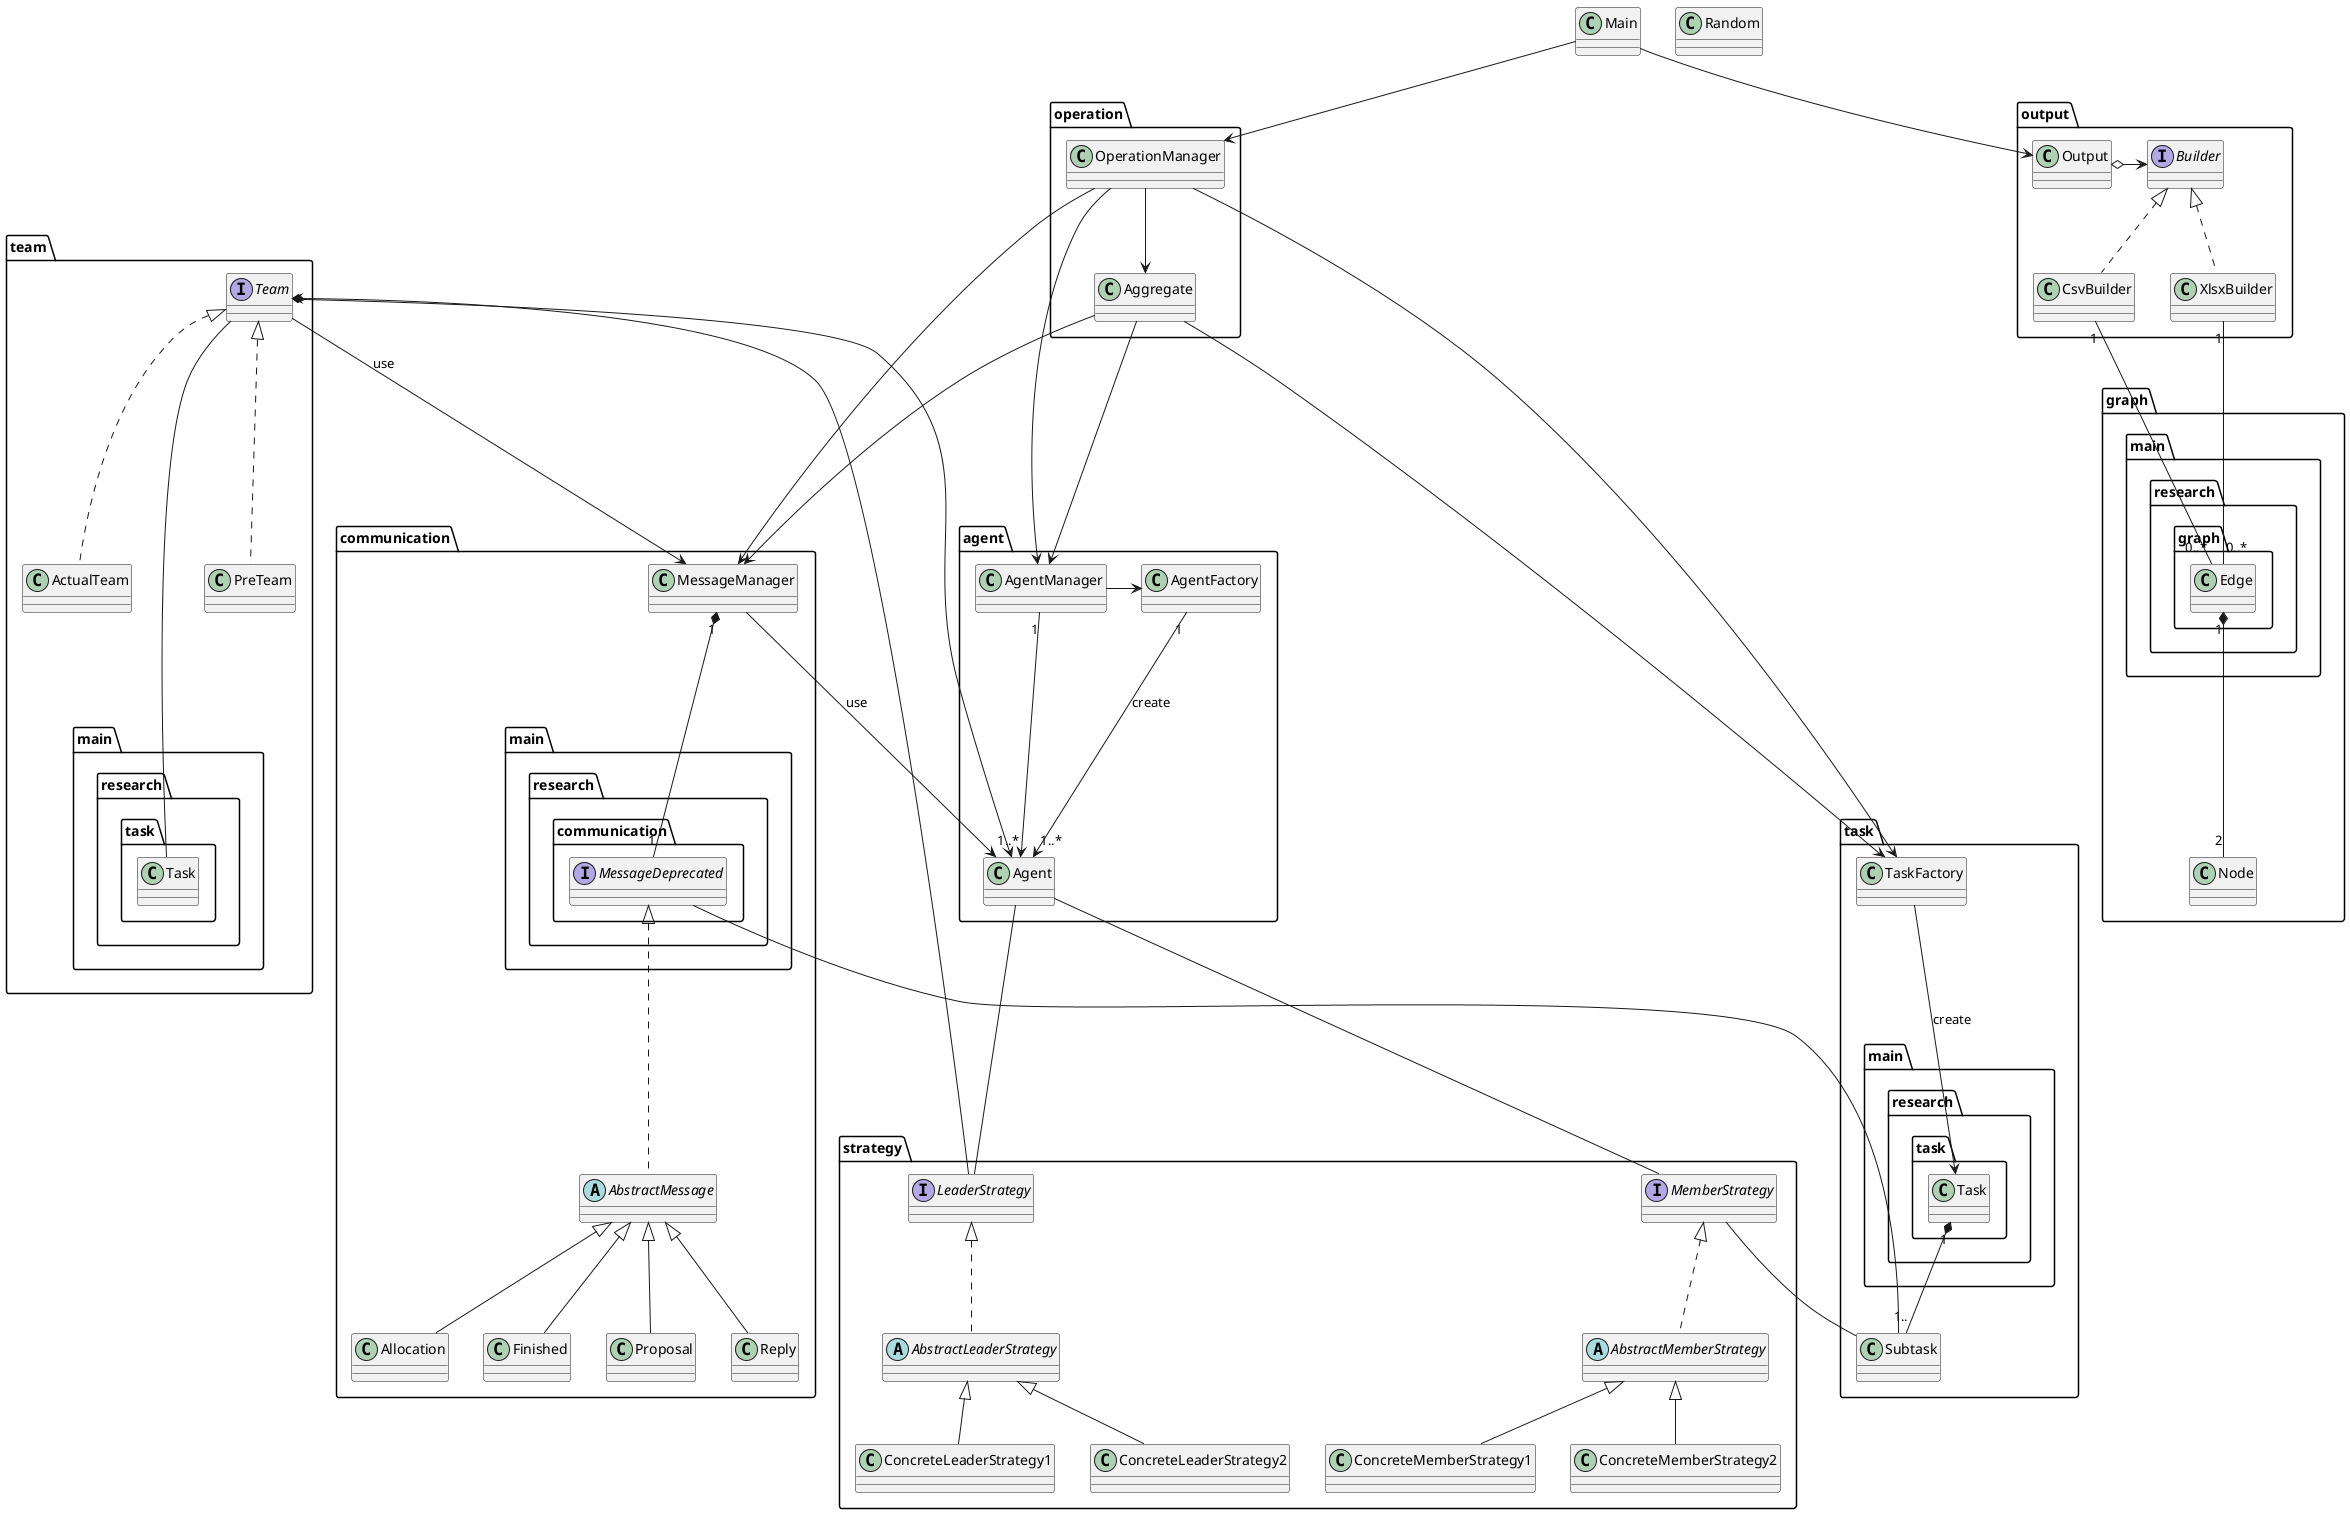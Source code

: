 @startuml

package agent {
    class AgentManager
    class AgentFactory
    class Agent

    AgentManager -> AgentFactory
    AgentManager "1"-->"1..*" Agent
    AgentFactory "1"-->"1..*" Agent :create

}

package task {
    class TaskFactory
    class main.research.task.Task
    class Subtask

    TaskFactory --> main.research.task.Task :create
    main.research.task.Task "1" *-- "1.." Subtask
}

package team {
    interface Team
    class PreTeam
    class ActualTeam

    Team *---> Agent
    Team --- main.research.task.Task

    Team <|.. PreTeam
    Team <|.. ActualTeam
}

package communication {
    class MessageManager
    interface main.research.communication.MessageDeprecated
    abstract AbstractMessage

    main.research.communication.MessageDeprecated <|.. AbstractMessage

    AbstractMessage <|-down- Proposal
    AbstractMessage <|-down- Reply
    AbstractMessage <|-down- Allocation
    AbstractMessage <|-down- Finished

    MessageManager"1"*--"1" main.research.communication.MessageDeprecated
    Team --> MessageManager :use
    MessageManager --> Agent :use
    main.research.communication.MessageDeprecated -- Subtask


}

package strategy {

    interface MemberStrategy
    interface LeaderStrategy
    abstract class AbstractLeaderStrategy
    abstract class AbstractMemberStrategy
    class ConcreteLeaderStrategy1
    class ConcreteMemberStrategy1
    class ConcreteLeaderStrategy2
    class ConcreteMemberStrategy2

    Agent -- LeaderStrategy
    Agent -- MemberStrategy

    LeaderStrategy --> Team
    MemberStrategy -- Subtask

    LeaderStrategy <|.. AbstractLeaderStrategy
    AbstractLeaderStrategy <|-- ConcreteLeaderStrategy1
    AbstractLeaderStrategy <|-- ConcreteLeaderStrategy2
    MemberStrategy <|.. AbstractMemberStrategy
    AbstractMemberStrategy <|-- ConcreteMemberStrategy1
    AbstractMemberStrategy <|-- ConcreteMemberStrategy2
}

package operation {
    class OperationManager
    class Aggregate
    
    OperationManager --> AgentManager
    OperationManager --> TaskFactory
    OperationManager --> MessageManager
    OperationManager --> Aggregate
    Aggregate --> AgentManager
    Aggregate --> TaskFactory
    Aggregate --> MessageManager

}


    
package output {
    class Output
    interface Builder
    class CsvBuilder
    class XlsxBuilder

    Output o-> Builder
    Builder <|.. CsvBuilder
    Builder <|.. XlsxBuilder
    
}

package graph {
    class Node
    class main.research.graph.Edge

    CsvBuilder  "1"--"0..*" main.research.graph.Edge
    XlsxBuilder "1"--"0..*" main.research.graph.Edge
    main.research.graph.Edge "1" *-- "2" Node
}

class Main
class Random

Main --> Output
Main --> OperationManager

@enduml
